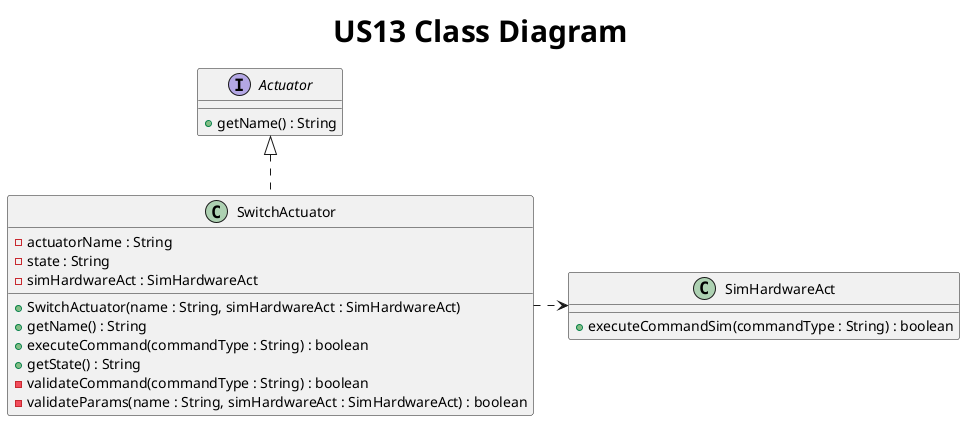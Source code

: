 @startuml
title <size: 30> US13 Class Diagram

interface Actuator {
    + getName() : String
}

class SwitchActuator{
    - actuatorName : String
    - state : String
    - simHardwareAct : SimHardwareAct

    + SwitchActuator(name : String, simHardwareAct : SimHardwareAct)
    + getName() : String
    + executeCommand(commandType : String) : boolean
    + getState() : String
    - validateCommand(commandType : String) : boolean
    - validateParams(name : String, simHardwareAct : SimHardwareAct) : boolean

}

class SimHardwareAct {
    + executeCommandSim(commandType : String) : boolean
}

Actuator <|.. SwitchActuator
SwitchActuator .right.> SimHardwareAct
@enduml